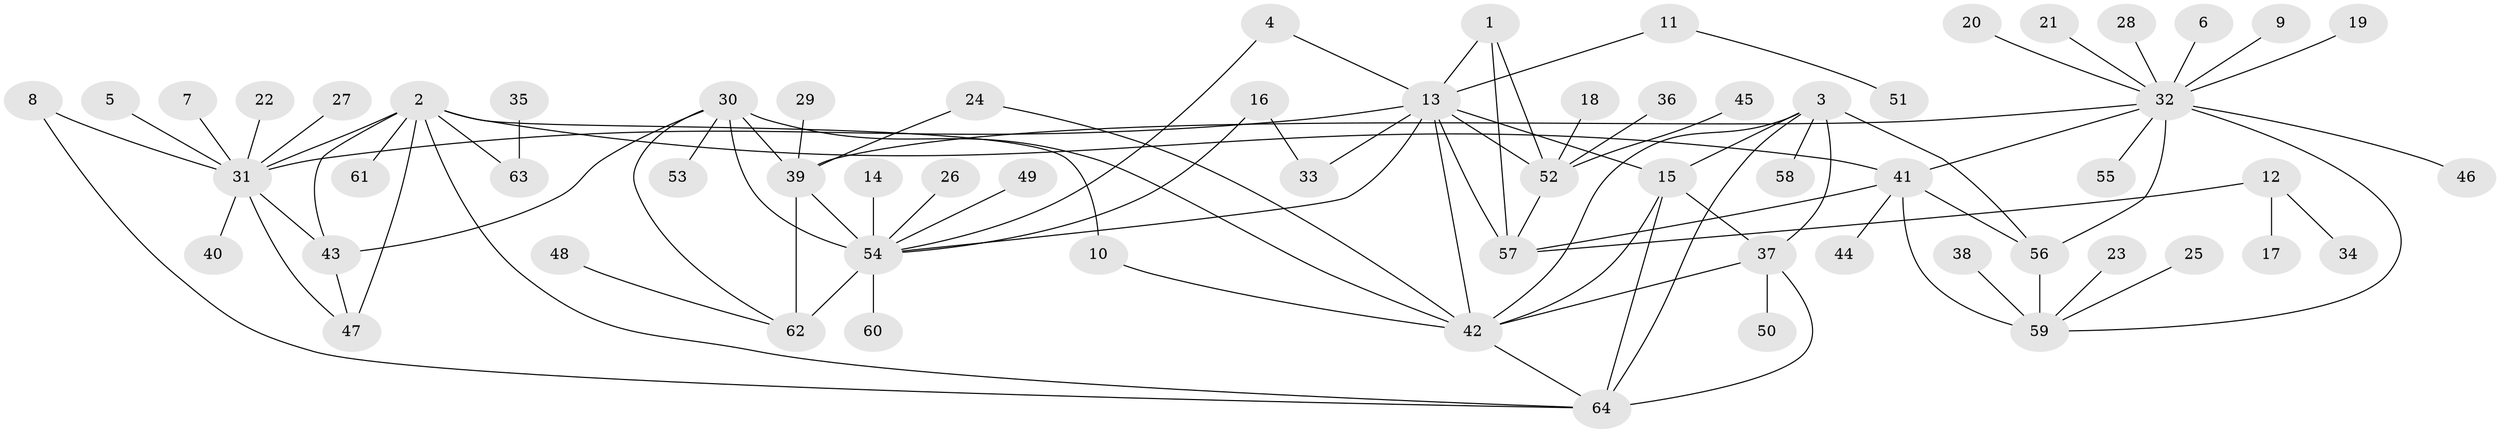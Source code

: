 // original degree distribution, {9: 0.02830188679245283, 8: 0.02830188679245283, 7: 0.07547169811320754, 5: 0.018867924528301886, 4: 0.03773584905660377, 12: 0.018867924528301886, 6: 0.03773584905660377, 14: 0.009433962264150943, 1: 0.5754716981132075, 2: 0.1509433962264151, 3: 0.018867924528301886}
// Generated by graph-tools (version 1.1) at 2025/37/03/04/25 23:37:49]
// undirected, 64 vertices, 93 edges
graph export_dot {
  node [color=gray90,style=filled];
  1;
  2;
  3;
  4;
  5;
  6;
  7;
  8;
  9;
  10;
  11;
  12;
  13;
  14;
  15;
  16;
  17;
  18;
  19;
  20;
  21;
  22;
  23;
  24;
  25;
  26;
  27;
  28;
  29;
  30;
  31;
  32;
  33;
  34;
  35;
  36;
  37;
  38;
  39;
  40;
  41;
  42;
  43;
  44;
  45;
  46;
  47;
  48;
  49;
  50;
  51;
  52;
  53;
  54;
  55;
  56;
  57;
  58;
  59;
  60;
  61;
  62;
  63;
  64;
  1 -- 13 [weight=2.0];
  1 -- 52 [weight=2.0];
  1 -- 57 [weight=2.0];
  2 -- 10 [weight=1.0];
  2 -- 31 [weight=2.0];
  2 -- 41 [weight=1.0];
  2 -- 43 [weight=2.0];
  2 -- 47 [weight=2.0];
  2 -- 61 [weight=1.0];
  2 -- 63 [weight=1.0];
  2 -- 64 [weight=1.0];
  3 -- 15 [weight=1.0];
  3 -- 37 [weight=1.0];
  3 -- 42 [weight=1.0];
  3 -- 56 [weight=1.0];
  3 -- 58 [weight=1.0];
  3 -- 64 [weight=1.0];
  4 -- 13 [weight=1.0];
  4 -- 54 [weight=1.0];
  5 -- 31 [weight=1.0];
  6 -- 32 [weight=1.0];
  7 -- 31 [weight=1.0];
  8 -- 31 [weight=1.0];
  8 -- 64 [weight=1.0];
  9 -- 32 [weight=1.0];
  10 -- 42 [weight=1.0];
  11 -- 13 [weight=1.0];
  11 -- 51 [weight=1.0];
  12 -- 17 [weight=1.0];
  12 -- 34 [weight=1.0];
  12 -- 57 [weight=1.0];
  13 -- 15 [weight=1.0];
  13 -- 31 [weight=1.0];
  13 -- 33 [weight=1.0];
  13 -- 42 [weight=1.0];
  13 -- 52 [weight=1.0];
  13 -- 54 [weight=1.0];
  13 -- 57 [weight=1.0];
  14 -- 54 [weight=1.0];
  15 -- 37 [weight=1.0];
  15 -- 42 [weight=1.0];
  15 -- 64 [weight=1.0];
  16 -- 33 [weight=1.0];
  16 -- 54 [weight=1.0];
  18 -- 52 [weight=1.0];
  19 -- 32 [weight=1.0];
  20 -- 32 [weight=1.0];
  21 -- 32 [weight=1.0];
  22 -- 31 [weight=1.0];
  23 -- 59 [weight=1.0];
  24 -- 39 [weight=1.0];
  24 -- 42 [weight=1.0];
  25 -- 59 [weight=1.0];
  26 -- 54 [weight=1.0];
  27 -- 31 [weight=1.0];
  28 -- 32 [weight=1.0];
  29 -- 39 [weight=1.0];
  30 -- 39 [weight=1.0];
  30 -- 42 [weight=1.0];
  30 -- 43 [weight=1.0];
  30 -- 53 [weight=1.0];
  30 -- 54 [weight=2.0];
  30 -- 62 [weight=1.0];
  31 -- 40 [weight=1.0];
  31 -- 43 [weight=1.0];
  31 -- 47 [weight=1.0];
  32 -- 39 [weight=1.0];
  32 -- 41 [weight=1.0];
  32 -- 46 [weight=1.0];
  32 -- 55 [weight=1.0];
  32 -- 56 [weight=1.0];
  32 -- 59 [weight=2.0];
  35 -- 63 [weight=1.0];
  36 -- 52 [weight=1.0];
  37 -- 42 [weight=1.0];
  37 -- 50 [weight=1.0];
  37 -- 64 [weight=1.0];
  38 -- 59 [weight=1.0];
  39 -- 54 [weight=2.0];
  39 -- 62 [weight=1.0];
  41 -- 44 [weight=1.0];
  41 -- 56 [weight=1.0];
  41 -- 57 [weight=1.0];
  41 -- 59 [weight=2.0];
  42 -- 64 [weight=1.0];
  43 -- 47 [weight=1.0];
  45 -- 52 [weight=1.0];
  48 -- 62 [weight=1.0];
  49 -- 54 [weight=1.0];
  52 -- 57 [weight=1.0];
  54 -- 60 [weight=1.0];
  54 -- 62 [weight=2.0];
  56 -- 59 [weight=2.0];
}
